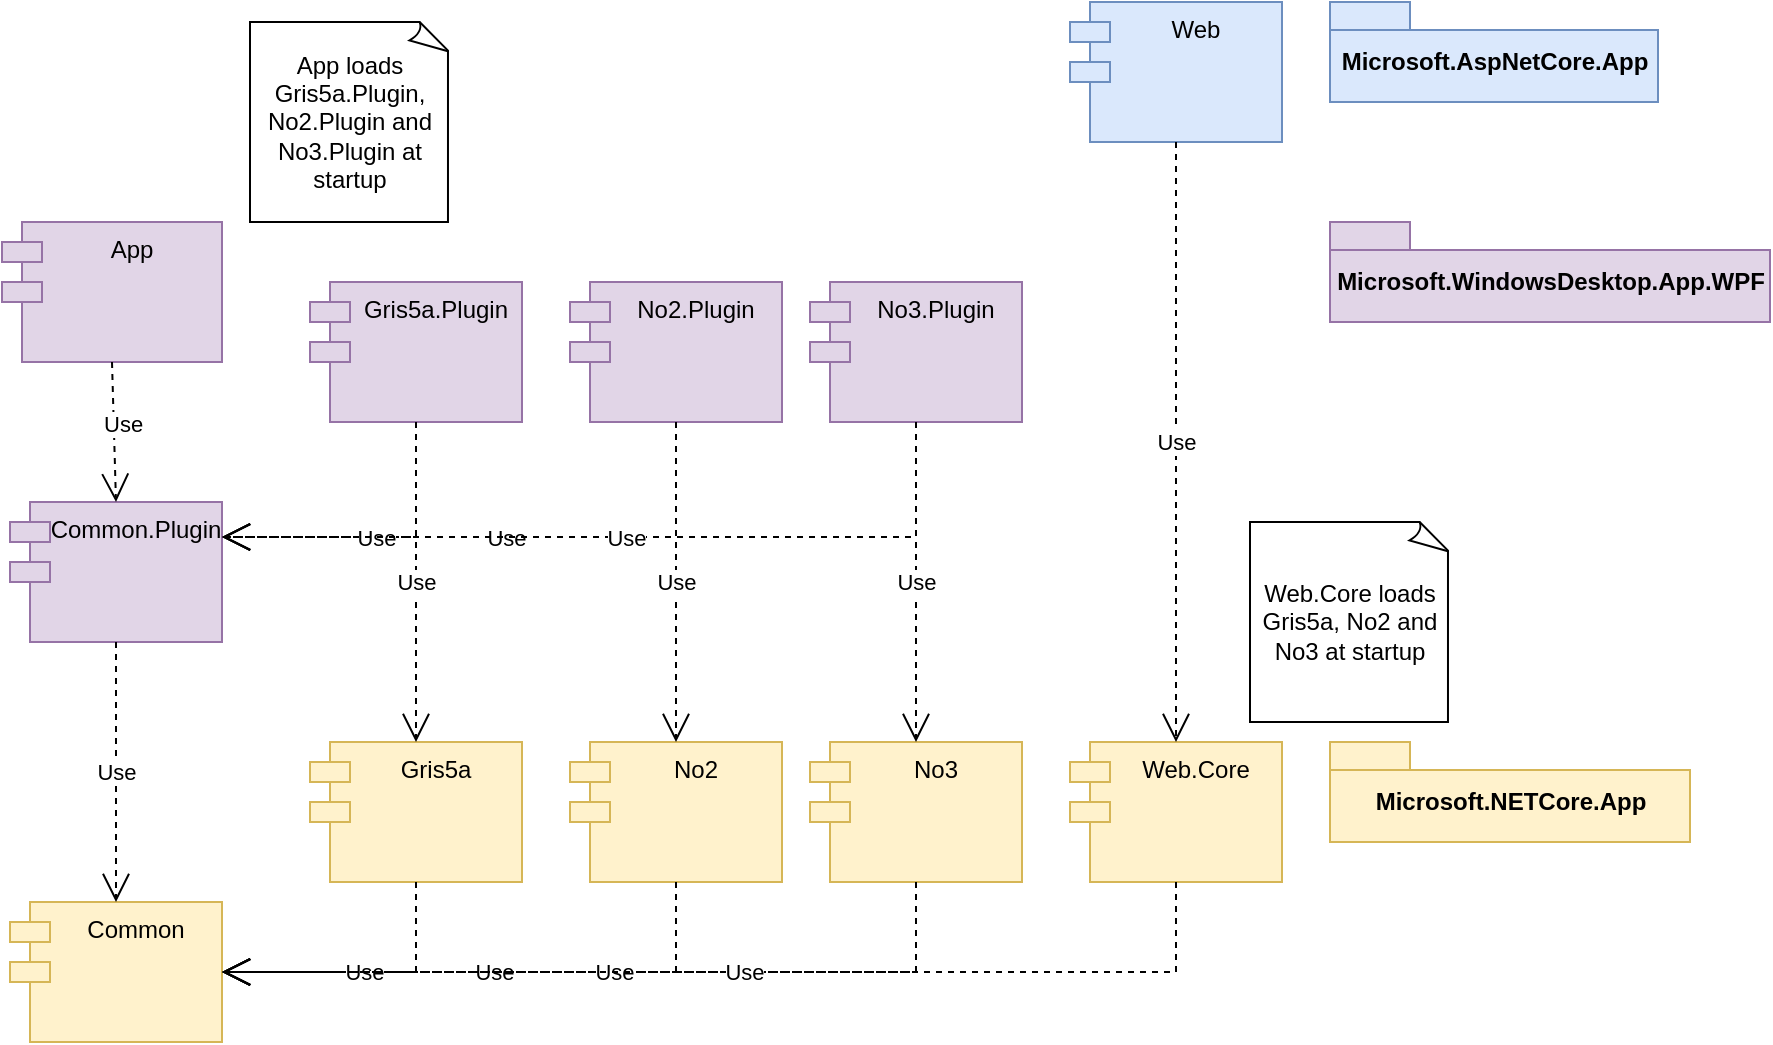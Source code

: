 <mxfile version="15.5.8" type="device" pages="2"><diagram id="LXat12-hiHekpg5oblxC" name="Component diagram"><mxGraphModel dx="529" dy="770" grid="1" gridSize="10" guides="1" tooltips="1" connect="1" arrows="1" fold="1" page="1" pageScale="1" pageWidth="827" pageHeight="1169" math="0" shadow="0"><root><mxCell id="-MBQPWasTD13MprSU9UX-0"/><mxCell id="-MBQPWasTD13MprSU9UX-1" parent="-MBQPWasTD13MprSU9UX-0"/><mxCell id="-MBQPWasTD13MprSU9UX-3" value="App" style="shape=module;align=left;spacingLeft=20;align=center;verticalAlign=top;fillColor=#e1d5e7;strokeColor=#9673a6;" parent="-MBQPWasTD13MprSU9UX-1" vertex="1"><mxGeometry x="66" y="120" width="110" height="70" as="geometry"/></mxCell><mxCell id="-MBQPWasTD13MprSU9UX-4" value="Common" style="shape=module;align=left;spacingLeft=20;align=center;verticalAlign=top;fillColor=#fff2cc;strokeColor=#d6b656;" parent="-MBQPWasTD13MprSU9UX-1" vertex="1"><mxGeometry x="70" y="460" width="106" height="70" as="geometry"/></mxCell><mxCell id="-MBQPWasTD13MprSU9UX-5" value="Common.Plugin&#10;" style="shape=module;align=left;spacingLeft=20;align=center;verticalAlign=top;fillColor=#e1d5e7;strokeColor=#9673a6;" parent="-MBQPWasTD13MprSU9UX-1" vertex="1"><mxGeometry x="70" y="260" width="106" height="70" as="geometry"/></mxCell><mxCell id="bgX_V9oAbquFDQypCYJ6-1" value="Use" style="endArrow=open;endSize=12;dashed=1;html=1;align=left;exitX=0.5;exitY=1;exitDx=0;exitDy=0;entryX=0.5;entryY=0;entryDx=0;entryDy=0;" parent="-MBQPWasTD13MprSU9UX-1" source="-MBQPWasTD13MprSU9UX-3" target="-MBQPWasTD13MprSU9UX-5" edge="1"><mxGeometry x="-0.116" y="-7" width="160" relative="1" as="geometry"><mxPoint x="503" y="320" as="sourcePoint"/><mxPoint x="409" y="534" as="targetPoint"/><mxPoint as="offset"/></mxGeometry></mxCell><mxCell id="bEXT-hHDGSR1ekUG3pFb-0" value="Gris5a.Plugin&#10;" style="shape=module;align=left;spacingLeft=20;align=center;verticalAlign=top;" parent="-MBQPWasTD13MprSU9UX-1" vertex="1"><mxGeometry x="220" y="150" width="106" height="70" as="geometry"/></mxCell><mxCell id="bEXT-hHDGSR1ekUG3pFb-1" value="Gris5a&#10;" style="shape=module;align=left;spacingLeft=20;align=center;verticalAlign=top;fillColor=#fff2cc;strokeColor=#d6b656;" parent="-MBQPWasTD13MprSU9UX-1" vertex="1"><mxGeometry x="220" y="380" width="106" height="70" as="geometry"/></mxCell><mxCell id="bEXT-hHDGSR1ekUG3pFb-2" value="Gris5a.Plugin&#10;" style="shape=module;align=left;spacingLeft=20;align=center;verticalAlign=top;fillColor=#e1d5e7;strokeColor=#9673a6;" parent="-MBQPWasTD13MprSU9UX-1" vertex="1"><mxGeometry x="220" y="150" width="106" height="70" as="geometry"/></mxCell><mxCell id="bEXT-hHDGSR1ekUG3pFb-3" value="No2" style="shape=module;align=left;spacingLeft=20;align=center;verticalAlign=top;fillColor=#fff2cc;strokeColor=#d6b656;" parent="-MBQPWasTD13MprSU9UX-1" vertex="1"><mxGeometry x="350" y="380" width="106" height="70" as="geometry"/></mxCell><mxCell id="bEXT-hHDGSR1ekUG3pFb-4" value="No2.Plugin&#10;" style="shape=module;align=left;spacingLeft=20;align=center;verticalAlign=top;fillColor=#e1d5e7;strokeColor=#9673a6;" parent="-MBQPWasTD13MprSU9UX-1" vertex="1"><mxGeometry x="350" y="150" width="106" height="70" as="geometry"/></mxCell><mxCell id="bEXT-hHDGSR1ekUG3pFb-5" value="No3" style="shape=module;align=left;spacingLeft=20;align=center;verticalAlign=top;fillColor=#fff2cc;strokeColor=#d6b656;" parent="-MBQPWasTD13MprSU9UX-1" vertex="1"><mxGeometry x="470" y="380" width="106" height="70" as="geometry"/></mxCell><mxCell id="bEXT-hHDGSR1ekUG3pFb-6" value="No3.Plugin&#10;" style="shape=module;align=left;spacingLeft=20;align=center;verticalAlign=top;fillColor=#e1d5e7;strokeColor=#9673a6;" parent="-MBQPWasTD13MprSU9UX-1" vertex="1"><mxGeometry x="470" y="150" width="106" height="70" as="geometry"/></mxCell><mxCell id="bEXT-hHDGSR1ekUG3pFb-7" value="Use" style="endArrow=open;endSize=12;dashed=1;html=1;rounded=0;exitX=0.5;exitY=1;exitDx=0;exitDy=0;entryX=0.5;entryY=0;entryDx=0;entryDy=0;" parent="-MBQPWasTD13MprSU9UX-1" source="-MBQPWasTD13MprSU9UX-5" target="-MBQPWasTD13MprSU9UX-4" edge="1"><mxGeometry width="160" relative="1" as="geometry"><mxPoint x="290" y="310" as="sourcePoint"/><mxPoint x="450" y="310" as="targetPoint"/></mxGeometry></mxCell><mxCell id="bEXT-hHDGSR1ekUG3pFb-8" value="Use" style="endArrow=open;endSize=12;dashed=1;html=1;rounded=0;exitX=0.5;exitY=1;exitDx=0;exitDy=0;entryX=0.5;entryY=0;entryDx=0;entryDy=0;" parent="-MBQPWasTD13MprSU9UX-1" source="bEXT-hHDGSR1ekUG3pFb-2" target="bEXT-hHDGSR1ekUG3pFb-1" edge="1"><mxGeometry width="160" relative="1" as="geometry"><mxPoint x="133" y="340" as="sourcePoint"/><mxPoint x="143" y="470" as="targetPoint"/></mxGeometry></mxCell><mxCell id="bEXT-hHDGSR1ekUG3pFb-9" value="Use" style="endArrow=open;endSize=12;dashed=1;html=1;rounded=0;exitX=0.5;exitY=1;exitDx=0;exitDy=0;entryX=0.5;entryY=0;entryDx=0;entryDy=0;" parent="-MBQPWasTD13MprSU9UX-1" source="bEXT-hHDGSR1ekUG3pFb-4" target="bEXT-hHDGSR1ekUG3pFb-3" edge="1"><mxGeometry width="160" relative="1" as="geometry"><mxPoint x="283" y="230" as="sourcePoint"/><mxPoint x="283" y="390" as="targetPoint"/></mxGeometry></mxCell><mxCell id="bEXT-hHDGSR1ekUG3pFb-10" value="&lt;div&gt;Microsoft.NETCore.App&lt;/div&gt;" style="shape=folder;fontStyle=1;spacingTop=10;tabWidth=40;tabHeight=14;tabPosition=left;html=1;fillColor=#fff2cc;strokeColor=#d6b656;" parent="-MBQPWasTD13MprSU9UX-1" vertex="1"><mxGeometry x="730" y="380" width="180" height="50" as="geometry"/></mxCell><mxCell id="bEXT-hHDGSR1ekUG3pFb-11" value="&lt;div&gt;Microsoft.AspNetCore.App&lt;/div&gt;" style="shape=folder;fontStyle=1;spacingTop=10;tabWidth=40;tabHeight=14;tabPosition=left;html=1;fillColor=#dae8fc;strokeColor=#6c8ebf;" parent="-MBQPWasTD13MprSU9UX-1" vertex="1"><mxGeometry x="730" y="10" width="164" height="50" as="geometry"/></mxCell><mxCell id="bEXT-hHDGSR1ekUG3pFb-12" value="Use" style="endArrow=open;endSize=12;dashed=1;html=1;rounded=0;exitX=0.5;exitY=1;exitDx=0;exitDy=0;entryX=0.5;entryY=0;entryDx=0;entryDy=0;" parent="-MBQPWasTD13MprSU9UX-1" source="bEXT-hHDGSR1ekUG3pFb-6" target="bEXT-hHDGSR1ekUG3pFb-5" edge="1"><mxGeometry width="160" relative="1" as="geometry"><mxPoint x="413" y="230" as="sourcePoint"/><mxPoint x="413" y="390" as="targetPoint"/></mxGeometry></mxCell><mxCell id="bEXT-hHDGSR1ekUG3pFb-13" value="Use" style="endArrow=open;endSize=12;dashed=1;html=1;rounded=0;exitX=0.5;exitY=1;exitDx=0;exitDy=0;entryX=1;entryY=0.5;entryDx=0;entryDy=0;edgeStyle=orthogonalEdgeStyle;" parent="-MBQPWasTD13MprSU9UX-1" source="bEXT-hHDGSR1ekUG3pFb-1" target="-MBQPWasTD13MprSU9UX-4" edge="1"><mxGeometry width="160" relative="1" as="geometry"><mxPoint x="270" y="500" as="sourcePoint"/><mxPoint x="430" y="500" as="targetPoint"/></mxGeometry></mxCell><mxCell id="bEXT-hHDGSR1ekUG3pFb-14" value="Use" style="endArrow=open;endSize=12;dashed=1;html=1;rounded=0;exitX=0.5;exitY=1;exitDx=0;exitDy=0;edgeStyle=orthogonalEdgeStyle;entryX=1;entryY=0.5;entryDx=0;entryDy=0;" parent="-MBQPWasTD13MprSU9UX-1" source="bEXT-hHDGSR1ekUG3pFb-3" target="-MBQPWasTD13MprSU9UX-4" edge="1"><mxGeometry width="160" relative="1" as="geometry"><mxPoint x="283" y="460" as="sourcePoint"/><mxPoint x="270" y="560" as="targetPoint"/><Array as="points"><mxPoint x="403" y="495"/></Array></mxGeometry></mxCell><mxCell id="bEXT-hHDGSR1ekUG3pFb-15" value="Use" style="endArrow=open;endSize=12;dashed=1;html=1;rounded=0;edgeStyle=orthogonalEdgeStyle;exitX=0.5;exitY=1;exitDx=0;exitDy=0;entryX=1;entryY=0.5;entryDx=0;entryDy=0;" parent="-MBQPWasTD13MprSU9UX-1" source="bEXT-hHDGSR1ekUG3pFb-5" target="-MBQPWasTD13MprSU9UX-4" edge="1"><mxGeometry width="160" relative="1" as="geometry"><mxPoint x="730" y="580" as="sourcePoint"/><mxPoint x="890" y="580" as="targetPoint"/></mxGeometry></mxCell><mxCell id="bEXT-hHDGSR1ekUG3pFb-16" value="Use" style="endArrow=open;endSize=12;dashed=1;html=1;rounded=0;edgeStyle=orthogonalEdgeStyle;exitX=0.5;exitY=1;exitDx=0;exitDy=0;entryX=1;entryY=0.25;entryDx=0;entryDy=0;" parent="-MBQPWasTD13MprSU9UX-1" source="bEXT-hHDGSR1ekUG3pFb-2" target="-MBQPWasTD13MprSU9UX-5" edge="1"><mxGeometry width="160" relative="1" as="geometry"><mxPoint x="730" y="300" as="sourcePoint"/><mxPoint x="890" y="300" as="targetPoint"/></mxGeometry></mxCell><mxCell id="bEXT-hHDGSR1ekUG3pFb-17" value="Use" style="endArrow=open;endSize=12;dashed=1;html=1;rounded=0;edgeStyle=orthogonalEdgeStyle;exitX=0.5;exitY=1;exitDx=0;exitDy=0;entryX=1;entryY=0.25;entryDx=0;entryDy=0;" parent="-MBQPWasTD13MprSU9UX-1" source="bEXT-hHDGSR1ekUG3pFb-4" target="-MBQPWasTD13MprSU9UX-5" edge="1"><mxGeometry width="160" relative="1" as="geometry"><mxPoint x="660" y="270" as="sourcePoint"/><mxPoint x="820" y="270" as="targetPoint"/></mxGeometry></mxCell><mxCell id="bEXT-hHDGSR1ekUG3pFb-18" value="Use" style="endArrow=open;endSize=12;dashed=1;html=1;rounded=0;edgeStyle=orthogonalEdgeStyle;exitX=0.5;exitY=1;exitDx=0;exitDy=0;entryX=1;entryY=0.25;entryDx=0;entryDy=0;" parent="-MBQPWasTD13MprSU9UX-1" source="bEXT-hHDGSR1ekUG3pFb-6" target="-MBQPWasTD13MprSU9UX-5" edge="1"><mxGeometry width="160" relative="1" as="geometry"><mxPoint x="710" y="280" as="sourcePoint"/><mxPoint x="870" y="280" as="targetPoint"/><Array as="points"><mxPoint x="523" y="278"/></Array></mxGeometry></mxCell><mxCell id="bEXT-hHDGSR1ekUG3pFb-19" value="Web.Core" style="shape=module;align=left;spacingLeft=20;align=center;verticalAlign=top;fillColor=#fff2cc;strokeColor=#d6b656;" parent="-MBQPWasTD13MprSU9UX-1" vertex="1"><mxGeometry x="600" y="380" width="106" height="70" as="geometry"/></mxCell><mxCell id="bEXT-hHDGSR1ekUG3pFb-20" value="Web" style="shape=module;align=left;spacingLeft=20;align=center;verticalAlign=top;fillColor=#dae8fc;strokeColor=#6c8ebf;" parent="-MBQPWasTD13MprSU9UX-1" vertex="1"><mxGeometry x="600" y="10" width="106" height="70" as="geometry"/></mxCell><mxCell id="bEXT-hHDGSR1ekUG3pFb-22" value="Use" style="endArrow=open;endSize=12;dashed=1;html=1;rounded=0;exitX=0.5;exitY=1;exitDx=0;exitDy=0;entryX=0.5;entryY=0;entryDx=0;entryDy=0;" parent="-MBQPWasTD13MprSU9UX-1" source="bEXT-hHDGSR1ekUG3pFb-20" target="bEXT-hHDGSR1ekUG3pFb-19" edge="1"><mxGeometry width="160" relative="1" as="geometry"><mxPoint x="533" y="230" as="sourcePoint"/><mxPoint x="533" y="390" as="targetPoint"/></mxGeometry></mxCell><mxCell id="bEXT-hHDGSR1ekUG3pFb-23" value="&lt;div&gt;Microsoft.WindowsDesktop.App.WPF&lt;/div&gt;" style="shape=folder;fontStyle=1;spacingTop=10;tabWidth=40;tabHeight=14;tabPosition=left;html=1;fillColor=#e1d5e7;strokeColor=#9673a6;" parent="-MBQPWasTD13MprSU9UX-1" vertex="1"><mxGeometry x="730" y="120" width="220" height="50" as="geometry"/></mxCell><mxCell id="bEXT-hHDGSR1ekUG3pFb-29" value="Web.Core loads Gris5a, No2 and No3 at startup" style="whiteSpace=wrap;html=1;shape=mxgraph.basic.document" parent="-MBQPWasTD13MprSU9UX-1" vertex="1"><mxGeometry x="690" y="270" width="100" height="100" as="geometry"/></mxCell><mxCell id="bEXT-hHDGSR1ekUG3pFb-30" value="Use" style="endArrow=open;endSize=12;dashed=1;html=1;rounded=0;edgeStyle=orthogonalEdgeStyle;exitX=0.5;exitY=1;exitDx=0;exitDy=0;entryX=1;entryY=0.5;entryDx=0;entryDy=0;" parent="-MBQPWasTD13MprSU9UX-1" source="bEXT-hHDGSR1ekUG3pFb-19" target="-MBQPWasTD13MprSU9UX-4" edge="1"><mxGeometry width="160" relative="1" as="geometry"><mxPoint x="690" y="510" as="sourcePoint"/><mxPoint x="850" y="510" as="targetPoint"/></mxGeometry></mxCell><mxCell id="bEXT-hHDGSR1ekUG3pFb-31" value="App loads Gris5a.Plugin, No2.Plugin and No3.Plugin at startup" style="whiteSpace=wrap;html=1;shape=mxgraph.basic.document" parent="-MBQPWasTD13MprSU9UX-1" vertex="1"><mxGeometry x="190" y="20" width="100" height="100" as="geometry"/></mxCell></root></mxGraphModel></diagram><diagram id="_R8zyFwlSqxg3q-c4paG" name="Network topology"><mxGraphModel dx="690" dy="722" grid="1" gridSize="10" guides="1" tooltips="1" connect="1" arrows="1" fold="1" page="1" pageScale="1" pageWidth="827" pageHeight="1169" math="0" shadow="0"><root><mxCell id="o1ilP1Uf6VWyRnOwzst7-0"/><mxCell id="o1ilP1Uf6VWyRnOwzst7-1" parent="o1ilP1Uf6VWyRnOwzst7-0"/><mxCell id="o1ilP1Uf6VWyRnOwzst7-2" value="github.com" style="shape=cube;whiteSpace=wrap;html=1;boundedLbl=1;backgroundOutline=1;darkOpacity=0.05;darkOpacity2=0.1;" vertex="1" parent="o1ilP1Uf6VWyRnOwzst7-1"><mxGeometry x="80" y="120" width="120" height="80" as="geometry"/></mxCell><mxCell id="o1ilP1Uf6VWyRnOwzst7-3" value="dynv6.net" style="shape=cube;whiteSpace=wrap;html=1;boundedLbl=1;backgroundOutline=1;darkOpacity=0.05;darkOpacity2=0.1;" vertex="1" parent="o1ilP1Uf6VWyRnOwzst7-1"><mxGeometry x="80" y="240" width="120" height="80" as="geometry"/></mxCell><mxCell id="o1ilP1Uf6VWyRnOwzst7-4" value="localhost" style="shape=cube;whiteSpace=wrap;html=1;boundedLbl=1;backgroundOutline=1;darkOpacity=0.05;darkOpacity2=0.1;" vertex="1" parent="o1ilP1Uf6VWyRnOwzst7-1"><mxGeometry x="80" y="360" width="120" height="80" as="geometry"/></mxCell><mxCell id="o1ilP1Uf6VWyRnOwzst7-7" value="Lung Phantom" style="shape=cube;whiteSpace=wrap;html=1;boundedLbl=1;backgroundOutline=1;darkOpacity=0.05;darkOpacity2=0.1;" vertex="1" parent="o1ilP1Uf6VWyRnOwzst7-1"><mxGeometry x="240" y="505" width="120" height="80" as="geometry"/></mxCell><mxCell id="o1ilP1Uf6VWyRnOwzst7-6" value="Liver Phantom" style="shape=cube;whiteSpace=wrap;html=1;boundedLbl=1;backgroundOutline=1;darkOpacity=0.05;darkOpacity2=0.1;" vertex="1" parent="o1ilP1Uf6VWyRnOwzst7-1"><mxGeometry x="130" y="505" width="120" height="80" as="geometry"/></mxCell><mxCell id="o1ilP1Uf6VWyRnOwzst7-5" value="Marker Phantom" style="shape=cube;whiteSpace=wrap;html=1;boundedLbl=1;backgroundOutline=1;darkOpacity=0.05;darkOpacity2=0.1;" vertex="1" parent="o1ilP1Uf6VWyRnOwzst7-1"><mxGeometry x="20" y="505" width="120" height="80" as="geometry"/></mxCell><mxCell id="o1ilP1Uf6VWyRnOwzst7-8" value="USB" style="endArrow=none;html=1;rounded=0;" edge="1" parent="o1ilP1Uf6VWyRnOwzst7-1" source="o1ilP1Uf6VWyRnOwzst7-6" target="o1ilP1Uf6VWyRnOwzst7-4"><mxGeometry width="50" height="50" relative="1" as="geometry"><mxPoint x="330" y="390" as="sourcePoint"/><mxPoint x="380" y="340" as="targetPoint"/></mxGeometry></mxCell><mxCell id="o1ilP1Uf6VWyRnOwzst7-10" value="USB" style="endArrow=none;html=1;rounded=0;" edge="1" parent="o1ilP1Uf6VWyRnOwzst7-1" source="o1ilP1Uf6VWyRnOwzst7-5" target="o1ilP1Uf6VWyRnOwzst7-4"><mxGeometry width="50" height="50" relative="1" as="geometry"><mxPoint x="330" y="390" as="sourcePoint"/><mxPoint x="380" y="340" as="targetPoint"/></mxGeometry></mxCell><mxCell id="o1ilP1Uf6VWyRnOwzst7-11" value="" style="endArrow=none;html=1;rounded=0;" edge="1" parent="o1ilP1Uf6VWyRnOwzst7-1" source="o1ilP1Uf6VWyRnOwzst7-7" target="o1ilP1Uf6VWyRnOwzst7-4"><mxGeometry width="50" height="50" relative="1" as="geometry"><mxPoint x="280" y="450" as="sourcePoint"/><mxPoint x="330" y="400" as="targetPoint"/></mxGeometry></mxCell><mxCell id="o1ilP1Uf6VWyRnOwzst7-12" value="USB" style="edgeLabel;html=1;align=center;verticalAlign=middle;resizable=0;points=[];" vertex="1" connectable="0" parent="o1ilP1Uf6VWyRnOwzst7-11"><mxGeometry x="-0.238" y="4" relative="1" as="geometry"><mxPoint y="-13" as="offset"/></mxGeometry></mxCell><mxCell id="o1ilP1Uf6VWyRnOwzst7-13" value="https://19x.xxx.xxx.xxx:8443/api/motionsystems/" style="endArrow=none;html=1;rounded=0;" edge="1" parent="o1ilP1Uf6VWyRnOwzst7-1" source="o1ilP1Uf6VWyRnOwzst7-4" target="o1ilP1Uf6VWyRnOwzst7-3"><mxGeometry y="-20" width="50" height="50" relative="1" as="geometry"><mxPoint x="330" y="390" as="sourcePoint"/><mxPoint x="380" y="340" as="targetPoint"/><mxPoint as="offset"/></mxGeometry></mxCell><mxCell id="o1ilP1Uf6VWyRnOwzst7-14" value="&lt;div&gt;Dynamic DNS&lt;/div&gt;&lt;div&gt;live-phantoms.dynv6.net&lt;/div&gt;&lt;div&gt;=&amp;gt; &lt;br&gt;&lt;/div&gt;&lt;div&gt;19x.xxx.xxx.xxx&lt;br&gt;&lt;/div&gt;" style="rounded=0;whiteSpace=wrap;html=1;" vertex="1" parent="o1ilP1Uf6VWyRnOwzst7-1"><mxGeometry x="280" y="240" width="140" height="60" as="geometry"/></mxCell><mxCell id="o1ilP1Uf6VWyRnOwzst7-15" value="Angular Web server" style="rounded=0;whiteSpace=wrap;html=1;" vertex="1" parent="o1ilP1Uf6VWyRnOwzst7-1"><mxGeometry x="280" y="120" width="120" height="60" as="geometry"/></mxCell><UserObject label="https://live-phantoms.dynv6.net:8443/api/motionsystems/" link="https://live-phantoms.dynv6.net:8443/api/motionsystems/1" id="o1ilP1Uf6VWyRnOwzst7-16"><mxCell style="endArrow=none;html=1;rounded=0;" edge="1" parent="o1ilP1Uf6VWyRnOwzst7-1" source="o1ilP1Uf6VWyRnOwzst7-3" target="o1ilP1Uf6VWyRnOwzst7-2"><mxGeometry width="50" height="50" relative="1" as="geometry"><mxPoint x="570" y="250" as="sourcePoint"/><mxPoint x="620" y="200" as="targetPoint"/></mxGeometry></mxCell></UserObject><mxCell id="o1ilP1Uf6VWyRnOwzst7-17" value="IIS" style="rounded=0;whiteSpace=wrap;html=1;" vertex="1" parent="o1ilP1Uf6VWyRnOwzst7-1"><mxGeometry x="280" y="360" width="120" height="60" as="geometry"/></mxCell><mxCell id="o1ilP1Uf6VWyRnOwzst7-19" value="Client" style="shape=cube;whiteSpace=wrap;html=1;boundedLbl=1;backgroundOutline=1;darkOpacity=0.05;darkOpacity2=0.1;" vertex="1" parent="o1ilP1Uf6VWyRnOwzst7-1"><mxGeometry x="80" width="120" height="80" as="geometry"/></mxCell><mxCell id="o1ilP1Uf6VWyRnOwzst7-20" value="&lt;div&gt;Web Browser&lt;/div&gt;&lt;div&gt;mrstefangrimm.github.io&lt;/div&gt;" style="rounded=0;whiteSpace=wrap;html=1;" vertex="1" parent="o1ilP1Uf6VWyRnOwzst7-1"><mxGeometry x="280" width="170" height="60" as="geometry"/></mxCell><UserObject label="https://mrstefangrimm.github.io/" link="https://mrstefangrimm.github.io/" id="o1ilP1Uf6VWyRnOwzst7-21"><mxCell style="endArrow=none;html=1;rounded=0;" edge="1" parent="o1ilP1Uf6VWyRnOwzst7-1" source="o1ilP1Uf6VWyRnOwzst7-2" target="o1ilP1Uf6VWyRnOwzst7-19"><mxGeometry width="50" height="50" relative="1" as="geometry"><mxPoint x="330" y="390" as="sourcePoint"/><mxPoint x="380" y="340" as="targetPoint"/></mxGeometry></mxCell></UserObject><mxCell id="o1ilP1Uf6VWyRnOwzst7-22" value="ASP.NET WebService" style="rounded=0;whiteSpace=wrap;html=1;" vertex="1" parent="o1ilP1Uf6VWyRnOwzst7-1"><mxGeometry x="420" y="360" width="130" height="60" as="geometry"/></mxCell></root></mxGraphModel></diagram></mxfile>